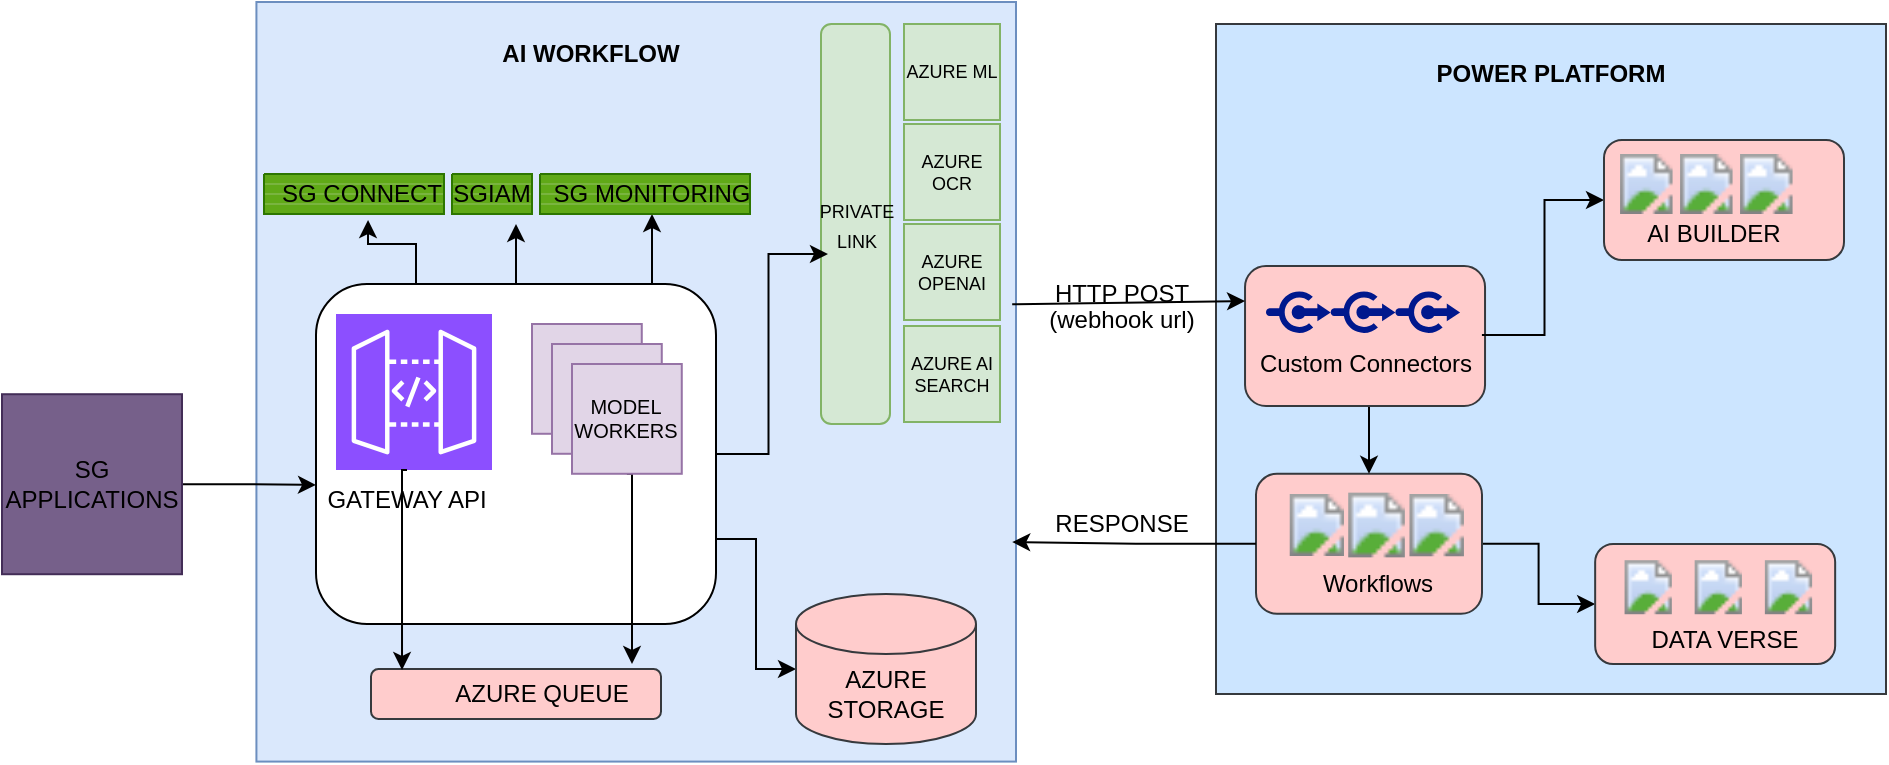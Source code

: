 <mxfile version="26.2.12">
  <diagram name="Page-1" id="-ZEGbbb4KFgpcQj7vi7V">
    <mxGraphModel dx="1019" dy="567" grid="1" gridSize="10" guides="1" tooltips="1" connect="1" arrows="1" fold="1" page="1" pageScale="1" pageWidth="850" pageHeight="1100" math="0" shadow="0">
      <root>
        <mxCell id="0" />
        <mxCell id="1" parent="0" />
        <mxCell id="Of06rXtQwyT8jazibSlD-1" value="" style="whiteSpace=wrap;html=1;aspect=fixed;fillColor=#dae8fc;strokeColor=#6c8ebf;" vertex="1" parent="1">
          <mxGeometry x="137.21" y="39" width="379.79" height="379.79" as="geometry" />
        </mxCell>
        <mxCell id="Of06rXtQwyT8jazibSlD-2" value="" style="whiteSpace=wrap;html=1;aspect=fixed;fillColor=#cce5ff;strokeColor=#36393d;" vertex="1" parent="1">
          <mxGeometry x="617" y="50" width="335" height="335" as="geometry" />
        </mxCell>
        <mxCell id="Of06rXtQwyT8jazibSlD-101" style="edgeStyle=orthogonalEdgeStyle;rounded=0;orthogonalLoop=1;jettySize=auto;html=1;exitX=1;exitY=0.5;exitDx=0;exitDy=0;entryX=0;entryY=0.5;entryDx=0;entryDy=0;" edge="1" parent="1" source="Of06rXtQwyT8jazibSlD-12" target="Of06rXtQwyT8jazibSlD-89">
          <mxGeometry relative="1" as="geometry" />
        </mxCell>
        <mxCell id="Of06rXtQwyT8jazibSlD-12" value="" style="rounded=1;whiteSpace=wrap;html=1;fillColor=#ffcccc;strokeColor=#36393d;" vertex="1" parent="1">
          <mxGeometry x="637" y="274.89" width="113" height="70" as="geometry" />
        </mxCell>
        <mxCell id="Of06rXtQwyT8jazibSlD-13" value="" style="image;aspect=fixed;html=1;points=[];align=center;fontSize=12;image=img/lib/azure2/power_platform/PowerAutomate.svg;" vertex="1" parent="1">
          <mxGeometry x="647.85" y="285" width="39.15" height="31" as="geometry" />
        </mxCell>
        <mxCell id="Of06rXtQwyT8jazibSlD-14" value="Workflows" style="text;html=1;align=center;verticalAlign=middle;whiteSpace=wrap;rounded=0;" vertex="1" parent="1">
          <mxGeometry x="667.85" y="320" width="60" height="20" as="geometry" />
        </mxCell>
        <mxCell id="Of06rXtQwyT8jazibSlD-15" value="" style="image;aspect=fixed;html=1;points=[];align=center;fontSize=12;image=img/lib/azure2/power_platform/PowerAutomate.svg;" vertex="1" parent="1">
          <mxGeometry x="676.84" y="284.33" width="40.85" height="32.35" as="geometry" />
        </mxCell>
        <mxCell id="Of06rXtQwyT8jazibSlD-16" value="" style="image;aspect=fixed;html=1;points=[];align=center;fontSize=12;image=img/lib/azure2/power_platform/PowerAutomate.svg;" vertex="1" parent="1">
          <mxGeometry x="707.69" y="285" width="39.31" height="31.13" as="geometry" />
        </mxCell>
        <mxCell id="Of06rXtQwyT8jazibSlD-102" style="edgeStyle=orthogonalEdgeStyle;rounded=0;orthogonalLoop=1;jettySize=auto;html=1;exitX=0.5;exitY=1;exitDx=0;exitDy=0;entryX=0.5;entryY=0;entryDx=0;entryDy=0;" edge="1" parent="1" source="Of06rXtQwyT8jazibSlD-17" target="Of06rXtQwyT8jazibSlD-12">
          <mxGeometry relative="1" as="geometry" />
        </mxCell>
        <mxCell id="Of06rXtQwyT8jazibSlD-17" value="" style="rounded=1;whiteSpace=wrap;html=1;fillColor=#ffcccc;strokeColor=#36393d;" vertex="1" parent="1">
          <mxGeometry x="631.52" y="171" width="120" height="70" as="geometry" />
        </mxCell>
        <mxCell id="Of06rXtQwyT8jazibSlD-19" value="POWER PLATFORM" style="text;html=1;align=center;verticalAlign=middle;whiteSpace=wrap;rounded=0;fontStyle=1" vertex="1" parent="1">
          <mxGeometry x="722" y="60.21" width="125" height="30" as="geometry" />
        </mxCell>
        <mxCell id="Of06rXtQwyT8jazibSlD-103" style="edgeStyle=orthogonalEdgeStyle;rounded=0;orthogonalLoop=1;jettySize=auto;html=1;entryX=0;entryY=0.5;entryDx=0;entryDy=0;exitX=0.987;exitY=0.493;exitDx=0;exitDy=0;exitPerimeter=0;" edge="1" parent="1" source="Of06rXtQwyT8jazibSlD-17" target="Of06rXtQwyT8jazibSlD-84">
          <mxGeometry relative="1" as="geometry">
            <mxPoint x="760" y="205" as="sourcePoint" />
          </mxGeometry>
        </mxCell>
        <mxCell id="Of06rXtQwyT8jazibSlD-25" value="Custom Connectors" style="text;html=1;align=center;verticalAlign=middle;whiteSpace=wrap;rounded=0;" vertex="1" parent="1">
          <mxGeometry x="637" y="205.11" width="110" height="30" as="geometry" />
        </mxCell>
        <mxCell id="Of06rXtQwyT8jazibSlD-26" value="" style="sketch=0;aspect=fixed;pointerEvents=1;shadow=0;dashed=0;html=1;strokeColor=none;labelPosition=center;verticalLabelPosition=bottom;verticalAlign=top;align=center;fillColor=#00188D;shape=mxgraph.mscae.enterprise.connectors" vertex="1" parent="1">
          <mxGeometry x="642" y="183.11" width="32.35" height="22" as="geometry" />
        </mxCell>
        <mxCell id="Of06rXtQwyT8jazibSlD-27" value="" style="sketch=0;aspect=fixed;pointerEvents=1;shadow=0;dashed=0;html=1;strokeColor=none;labelPosition=center;verticalLabelPosition=bottom;verticalAlign=top;align=center;fillColor=#00188D;shape=mxgraph.mscae.enterprise.connectors" vertex="1" parent="1">
          <mxGeometry x="674.35" y="183.11" width="32.35" height="22" as="geometry" />
        </mxCell>
        <mxCell id="Of06rXtQwyT8jazibSlD-28" value="" style="sketch=0;aspect=fixed;pointerEvents=1;shadow=0;dashed=0;html=1;strokeColor=none;labelPosition=center;verticalLabelPosition=bottom;verticalAlign=top;align=center;fillColor=#00188D;shape=mxgraph.mscae.enterprise.connectors" vertex="1" parent="1">
          <mxGeometry x="706.7" y="183.11" width="32.35" height="22" as="geometry" />
        </mxCell>
        <mxCell id="Of06rXtQwyT8jazibSlD-29" value="AI WORKFLOW" style="text;html=1;align=center;verticalAlign=middle;whiteSpace=wrap;rounded=0;fontStyle=1" vertex="1" parent="1">
          <mxGeometry x="242" y="50" width="125" height="30" as="geometry" />
        </mxCell>
        <mxCell id="Of06rXtQwyT8jazibSlD-49" style="edgeStyle=orthogonalEdgeStyle;rounded=0;orthogonalLoop=1;jettySize=auto;html=1;exitX=0.5;exitY=0;exitDx=0;exitDy=0;entryX=0.5;entryY=1;entryDx=0;entryDy=0;" edge="1" parent="1">
          <mxGeometry relative="1" as="geometry">
            <mxPoint x="279" y="180" as="sourcePoint" />
            <mxPoint x="267" y="150" as="targetPoint" />
          </mxGeometry>
        </mxCell>
        <mxCell id="Of06rXtQwyT8jazibSlD-69" style="edgeStyle=orthogonalEdgeStyle;rounded=0;orthogonalLoop=1;jettySize=auto;html=1;exitX=1;exitY=0.75;exitDx=0;exitDy=0;" edge="1" parent="1" source="Of06rXtQwyT8jazibSlD-32" target="Of06rXtQwyT8jazibSlD-33">
          <mxGeometry relative="1" as="geometry" />
        </mxCell>
        <mxCell id="Of06rXtQwyT8jazibSlD-127" style="edgeStyle=orthogonalEdgeStyle;rounded=0;orthogonalLoop=1;jettySize=auto;html=1;exitX=0.25;exitY=0;exitDx=0;exitDy=0;entryX=0.578;entryY=1.15;entryDx=0;entryDy=0;entryPerimeter=0;" edge="1" parent="1" source="Of06rXtQwyT8jazibSlD-32" target="Of06rXtQwyT8jazibSlD-34">
          <mxGeometry relative="1" as="geometry" />
        </mxCell>
        <mxCell id="Of06rXtQwyT8jazibSlD-128" style="edgeStyle=orthogonalEdgeStyle;rounded=0;orthogonalLoop=1;jettySize=auto;html=1;exitX=0.75;exitY=0;exitDx=0;exitDy=0;entryX=0.5;entryY=1;entryDx=0;entryDy=0;" edge="1" parent="1" source="Of06rXtQwyT8jazibSlD-32" target="Of06rXtQwyT8jazibSlD-45">
          <mxGeometry relative="1" as="geometry" />
        </mxCell>
        <mxCell id="Of06rXtQwyT8jazibSlD-32" value="" style="rounded=1;whiteSpace=wrap;html=1;" vertex="1" parent="1">
          <mxGeometry x="167" y="180" width="200" height="170" as="geometry" />
        </mxCell>
        <mxCell id="Of06rXtQwyT8jazibSlD-33" value="" style="shape=cylinder3;whiteSpace=wrap;html=1;boundedLbl=1;backgroundOutline=1;size=15;fillColor=#ffcccc;strokeColor=#36393d;" vertex="1" parent="1">
          <mxGeometry x="407" y="335" width="90" height="75" as="geometry" />
        </mxCell>
        <mxCell id="Of06rXtQwyT8jazibSlD-34" value="" style="verticalLabelPosition=bottom;verticalAlign=top;html=1;shape=mxgraph.basic.patternFillRect;fillStyle=hor;step=5;fillStrokeWidth=0.2;fillStrokeColor=#dddddd;fillColor=#60a917;fontColor=#ffffff;strokeColor=#2D7600;" vertex="1" parent="1">
          <mxGeometry x="141" y="125" width="90" height="20" as="geometry" />
        </mxCell>
        <mxCell id="Of06rXtQwyT8jazibSlD-35" value="" style="verticalLabelPosition=bottom;verticalAlign=top;html=1;shape=mxgraph.basic.patternFillRect;fillStyle=hor;step=5;fillStrokeWidth=0.2;fillStrokeColor=#dddddd;fillColor=#60a917;fontColor=#ffffff;strokeColor=#2D7600;" vertex="1" parent="1">
          <mxGeometry x="235" y="125" width="40" height="20" as="geometry" />
        </mxCell>
        <mxCell id="Of06rXtQwyT8jazibSlD-36" value="" style="verticalLabelPosition=bottom;verticalAlign=top;html=1;shape=mxgraph.basic.patternFillRect;fillStyle=hor;step=5;fillStrokeWidth=0.2;fillStrokeColor=#dddddd;fillColor=#60a917;fontColor=#ffffff;strokeColor=#2D7600;" vertex="1" parent="1">
          <mxGeometry x="279" y="125" width="105" height="20" as="geometry" />
        </mxCell>
        <mxCell id="Of06rXtQwyT8jazibSlD-37" value="" style="sketch=0;points=[[0,0,0],[0.25,0,0],[0.5,0,0],[0.75,0,0],[1,0,0],[0,1,0],[0.25,1,0],[0.5,1,0],[0.75,1,0],[1,1,0],[0,0.25,0],[0,0.5,0],[0,0.75,0],[1,0.25,0],[1,0.5,0],[1,0.75,0]];outlineConnect=0;fontColor=#232F3E;fillColor=#8C4FFF;strokeColor=#ffffff;dashed=0;verticalLabelPosition=bottom;verticalAlign=top;align=center;html=1;fontSize=12;fontStyle=0;aspect=fixed;shape=mxgraph.aws4.resourceIcon;resIcon=mxgraph.aws4.api_gateway;" vertex="1" parent="1">
          <mxGeometry x="177" y="195" width="78" height="78" as="geometry" />
        </mxCell>
        <mxCell id="Of06rXtQwyT8jazibSlD-38" value="AZURE STORAGE" style="text;html=1;align=center;verticalAlign=middle;whiteSpace=wrap;rounded=0;" vertex="1" parent="1">
          <mxGeometry x="422" y="370" width="60" height="30" as="geometry" />
        </mxCell>
        <mxCell id="Of06rXtQwyT8jazibSlD-40" value="" style="rounded=1;whiteSpace=wrap;html=1;fillColor=#ffcccc;strokeColor=#36393d;" vertex="1" parent="1">
          <mxGeometry x="194.5" y="372.5" width="145" height="25" as="geometry" />
        </mxCell>
        <mxCell id="Of06rXtQwyT8jazibSlD-41" value="AZURE QUEUE" style="text;html=1;align=center;verticalAlign=middle;whiteSpace=wrap;rounded=0;" vertex="1" parent="1">
          <mxGeometry x="235" y="370" width="90" height="30" as="geometry" />
        </mxCell>
        <mxCell id="Of06rXtQwyT8jazibSlD-42" value="GATEWAY API" style="text;html=1;align=center;verticalAlign=middle;whiteSpace=wrap;rounded=0;" vertex="1" parent="1">
          <mxGeometry x="167" y="273" width="91" height="30" as="geometry" />
        </mxCell>
        <mxCell id="Of06rXtQwyT8jazibSlD-43" value="SG CONNECT" style="text;html=1;align=center;verticalAlign=middle;whiteSpace=wrap;rounded=0;" vertex="1" parent="1">
          <mxGeometry x="145" y="126.25" width="90" height="17.5" as="geometry" />
        </mxCell>
        <mxCell id="Of06rXtQwyT8jazibSlD-44" value="SGIAM" style="text;html=1;align=center;verticalAlign=middle;whiteSpace=wrap;rounded=0;" vertex="1" parent="1">
          <mxGeometry x="225" y="120" width="60" height="30" as="geometry" />
        </mxCell>
        <mxCell id="Of06rXtQwyT8jazibSlD-45" value="SG MONITORING" style="text;html=1;align=center;verticalAlign=middle;whiteSpace=wrap;rounded=0;" vertex="1" parent="1">
          <mxGeometry x="275" y="125.0" width="120" height="20" as="geometry" />
        </mxCell>
        <mxCell id="Of06rXtQwyT8jazibSlD-59" style="edgeStyle=orthogonalEdgeStyle;rounded=0;orthogonalLoop=1;jettySize=auto;html=1;exitX=1;exitY=0.5;exitDx=0;exitDy=0;entryX=0;entryY=0.25;entryDx=0;entryDy=0;" edge="1" parent="1" source="Of06rXtQwyT8jazibSlD-54" target="Of06rXtQwyT8jazibSlD-42">
          <mxGeometry relative="1" as="geometry" />
        </mxCell>
        <mxCell id="Of06rXtQwyT8jazibSlD-54" value="" style="whiteSpace=wrap;html=1;aspect=fixed;fillColor=#76608a;fontColor=#ffffff;strokeColor=#432D57;" vertex="1" parent="1">
          <mxGeometry x="10" y="235.11" width="90" height="90" as="geometry" />
        </mxCell>
        <mxCell id="Of06rXtQwyT8jazibSlD-55" value="SG APPLICATIONS" style="text;html=1;align=center;verticalAlign=middle;whiteSpace=wrap;rounded=0;" vertex="1" parent="1">
          <mxGeometry x="20" y="265.11" width="70" height="30" as="geometry" />
        </mxCell>
        <mxCell id="Of06rXtQwyT8jazibSlD-62" value="" style="whiteSpace=wrap;html=1;aspect=fixed;fillColor=#e1d5e7;strokeColor=#9673a6;" vertex="1" parent="1">
          <mxGeometry x="275" y="200.0" width="54.89" height="54.89" as="geometry" />
        </mxCell>
        <mxCell id="Of06rXtQwyT8jazibSlD-64" value="" style="whiteSpace=wrap;html=1;aspect=fixed;fillColor=#e1d5e7;strokeColor=#9673a6;" vertex="1" parent="1">
          <mxGeometry x="285" y="210.0" width="54.89" height="54.89" as="geometry" />
        </mxCell>
        <mxCell id="Of06rXtQwyT8jazibSlD-68" style="edgeStyle=orthogonalEdgeStyle;rounded=0;orthogonalLoop=1;jettySize=auto;html=1;exitX=0.5;exitY=1;exitDx=0;exitDy=0;entryX=1;entryY=0;entryDx=0;entryDy=0;" edge="1" parent="1" source="Of06rXtQwyT8jazibSlD-65" target="Of06rXtQwyT8jazibSlD-41">
          <mxGeometry relative="1" as="geometry">
            <Array as="points">
              <mxPoint x="325" y="275" />
            </Array>
          </mxGeometry>
        </mxCell>
        <mxCell id="Of06rXtQwyT8jazibSlD-65" value="" style="whiteSpace=wrap;html=1;aspect=fixed;fillColor=#e1d5e7;strokeColor=#9673a6;" vertex="1" parent="1">
          <mxGeometry x="295" y="220.0" width="54.89" height="54.89" as="geometry" />
        </mxCell>
        <mxCell id="Of06rXtQwyT8jazibSlD-66" value="MODEL WORKERS" style="text;html=1;align=center;verticalAlign=middle;whiteSpace=wrap;rounded=0;fontSize=10;" vertex="1" parent="1">
          <mxGeometry x="292.45" y="232.45" width="60" height="30" as="geometry" />
        </mxCell>
        <mxCell id="Of06rXtQwyT8jazibSlD-67" style="edgeStyle=orthogonalEdgeStyle;rounded=0;orthogonalLoop=1;jettySize=auto;html=1;exitX=0.5;exitY=0;exitDx=0;exitDy=0;entryX=0.107;entryY=0.02;entryDx=0;entryDy=0;entryPerimeter=0;" edge="1" parent="1" source="Of06rXtQwyT8jazibSlD-42" target="Of06rXtQwyT8jazibSlD-40">
          <mxGeometry relative="1" as="geometry">
            <Array as="points">
              <mxPoint x="210" y="273" />
            </Array>
          </mxGeometry>
        </mxCell>
        <mxCell id="Of06rXtQwyT8jazibSlD-73" value="" style="endArrow=classic;html=1;rounded=0;exitX=0.995;exitY=0.398;exitDx=0;exitDy=0;exitPerimeter=0;entryX=0;entryY=0.25;entryDx=0;entryDy=0;" edge="1" parent="1" source="Of06rXtQwyT8jazibSlD-1" target="Of06rXtQwyT8jazibSlD-17">
          <mxGeometry width="50" height="50" relative="1" as="geometry">
            <mxPoint x="411" y="280" as="sourcePoint" />
            <mxPoint x="461" y="230" as="targetPoint" />
          </mxGeometry>
        </mxCell>
        <mxCell id="Of06rXtQwyT8jazibSlD-76" value="HTTP POST" style="text;html=1;align=center;verticalAlign=middle;whiteSpace=wrap;rounded=0;" vertex="1" parent="1">
          <mxGeometry x="530" y="170" width="80" height="30" as="geometry" />
        </mxCell>
        <mxCell id="Of06rXtQwyT8jazibSlD-84" value="" style="rounded=1;whiteSpace=wrap;html=1;fillColor=#ffcccc;strokeColor=#36393d;" vertex="1" parent="1">
          <mxGeometry x="811" y="108" width="120" height="60" as="geometry" />
        </mxCell>
        <mxCell id="Of06rXtQwyT8jazibSlD-85" value="" style="image;aspect=fixed;html=1;points=[];align=center;fontSize=12;image=img/lib/azure2/power_platform/AIBuilder.svg;" vertex="1" parent="1">
          <mxGeometry x="817.16" y="115" width="30" height="30" as="geometry" />
        </mxCell>
        <mxCell id="Of06rXtQwyT8jazibSlD-86" value="" style="image;aspect=fixed;html=1;points=[];align=center;fontSize=12;image=img/lib/azure2/power_platform/AIBuilder.svg;" vertex="1" parent="1">
          <mxGeometry x="847.16" y="115" width="30" height="30" as="geometry" />
        </mxCell>
        <mxCell id="Of06rXtQwyT8jazibSlD-87" value="" style="image;aspect=fixed;html=1;points=[];align=center;fontSize=12;image=img/lib/azure2/power_platform/AIBuilder.svg;" vertex="1" parent="1">
          <mxGeometry x="877.16" y="115" width="30" height="30" as="geometry" />
        </mxCell>
        <mxCell id="Of06rXtQwyT8jazibSlD-88" value="AI BUILDER" style="text;html=1;align=center;verticalAlign=middle;whiteSpace=wrap;rounded=0;" vertex="1" parent="1">
          <mxGeometry x="831.37" y="140" width="70.42" height="30" as="geometry" />
        </mxCell>
        <mxCell id="Of06rXtQwyT8jazibSlD-89" value="" style="rounded=1;whiteSpace=wrap;html=1;fillColor=#ffcccc;strokeColor=#36393d;" vertex="1" parent="1">
          <mxGeometry x="806.58" y="310" width="120" height="60" as="geometry" />
        </mxCell>
        <mxCell id="Of06rXtQwyT8jazibSlD-90" value="" style="image;aspect=fixed;html=1;points=[];align=center;fontSize=12;image=img/lib/azure2/power_platform/Dataverse.svg;" vertex="1" parent="1">
          <mxGeometry x="815.58" y="318.11" width="35.04" height="27" as="geometry" />
        </mxCell>
        <mxCell id="Of06rXtQwyT8jazibSlD-93" value="" style="image;aspect=fixed;html=1;points=[];align=center;fontSize=12;image=img/lib/azure2/power_platform/Dataverse.svg;" vertex="1" parent="1">
          <mxGeometry x="850.62" y="318.11" width="35.04" height="27" as="geometry" />
        </mxCell>
        <mxCell id="Of06rXtQwyT8jazibSlD-94" value="" style="image;aspect=fixed;html=1;points=[];align=center;fontSize=12;image=img/lib/azure2/power_platform/Dataverse.svg;" vertex="1" parent="1">
          <mxGeometry x="885.73" y="318.11" width="35.04" height="27" as="geometry" />
        </mxCell>
        <mxCell id="Of06rXtQwyT8jazibSlD-95" value="DATA VERSE" style="text;html=1;align=center;verticalAlign=middle;whiteSpace=wrap;rounded=0;" vertex="1" parent="1">
          <mxGeometry x="831.5" y="342.5" width="79" height="30" as="geometry" />
        </mxCell>
        <mxCell id="Of06rXtQwyT8jazibSlD-98" value="(webhook url)" style="text;html=1;align=center;verticalAlign=middle;whiteSpace=wrap;rounded=0;" vertex="1" parent="1">
          <mxGeometry x="530" y="183.11" width="80" height="30" as="geometry" />
        </mxCell>
        <mxCell id="Of06rXtQwyT8jazibSlD-104" style="edgeStyle=orthogonalEdgeStyle;rounded=0;orthogonalLoop=1;jettySize=auto;html=1;exitX=0;exitY=0.5;exitDx=0;exitDy=0;entryX=0.995;entryY=0.711;entryDx=0;entryDy=0;entryPerimeter=0;" edge="1" parent="1" source="Of06rXtQwyT8jazibSlD-12" target="Of06rXtQwyT8jazibSlD-1">
          <mxGeometry relative="1" as="geometry" />
        </mxCell>
        <mxCell id="Of06rXtQwyT8jazibSlD-105" value="RESPONSE" style="text;html=1;align=center;verticalAlign=middle;whiteSpace=wrap;rounded=0;" vertex="1" parent="1">
          <mxGeometry x="545" y="285" width="50" height="30" as="geometry" />
        </mxCell>
        <mxCell id="Of06rXtQwyT8jazibSlD-113" value="AZURE ML" style="whiteSpace=wrap;html=1;aspect=fixed;fontSize=9;fillColor=#d5e8d4;strokeColor=#82b366;" vertex="1" parent="1">
          <mxGeometry x="461" y="50" width="48" height="48" as="geometry" />
        </mxCell>
        <mxCell id="Of06rXtQwyT8jazibSlD-117" value="AZURE OCR" style="whiteSpace=wrap;html=1;aspect=fixed;fontSize=9;fillColor=#d5e8d4;strokeColor=#82b366;" vertex="1" parent="1">
          <mxGeometry x="461" y="100" width="48" height="48" as="geometry" />
        </mxCell>
        <mxCell id="Of06rXtQwyT8jazibSlD-118" value="AZURE OPENAI" style="whiteSpace=wrap;html=1;aspect=fixed;fontSize=9;fillColor=#d5e8d4;strokeColor=#82b366;" vertex="1" parent="1">
          <mxGeometry x="461" y="150" width="48" height="48" as="geometry" />
        </mxCell>
        <mxCell id="Of06rXtQwyT8jazibSlD-119" value="AZURE AI SEARCH" style="whiteSpace=wrap;html=1;aspect=fixed;fontSize=9;fillColor=#d5e8d4;strokeColor=#82b366;" vertex="1" parent="1">
          <mxGeometry x="461" y="201" width="48" height="48" as="geometry" />
        </mxCell>
        <mxCell id="Of06rXtQwyT8jazibSlD-112" value="&lt;font style=&quot;font-size: 9px;&quot;&gt;PRIVATE LINK&lt;/font&gt;" style="rounded=1;whiteSpace=wrap;html=1;direction=east;fillColor=#d5e8d4;strokeColor=#82b366;" vertex="1" parent="1">
          <mxGeometry x="419.5" y="50" width="34.5" height="200" as="geometry" />
        </mxCell>
        <mxCell id="Of06rXtQwyT8jazibSlD-121" style="edgeStyle=orthogonalEdgeStyle;rounded=0;orthogonalLoop=1;jettySize=auto;html=1;exitX=1;exitY=0.5;exitDx=0;exitDy=0;entryX=0.101;entryY=0.575;entryDx=0;entryDy=0;entryPerimeter=0;" edge="1" parent="1" source="Of06rXtQwyT8jazibSlD-32" target="Of06rXtQwyT8jazibSlD-112">
          <mxGeometry relative="1" as="geometry" />
        </mxCell>
      </root>
    </mxGraphModel>
  </diagram>
</mxfile>
